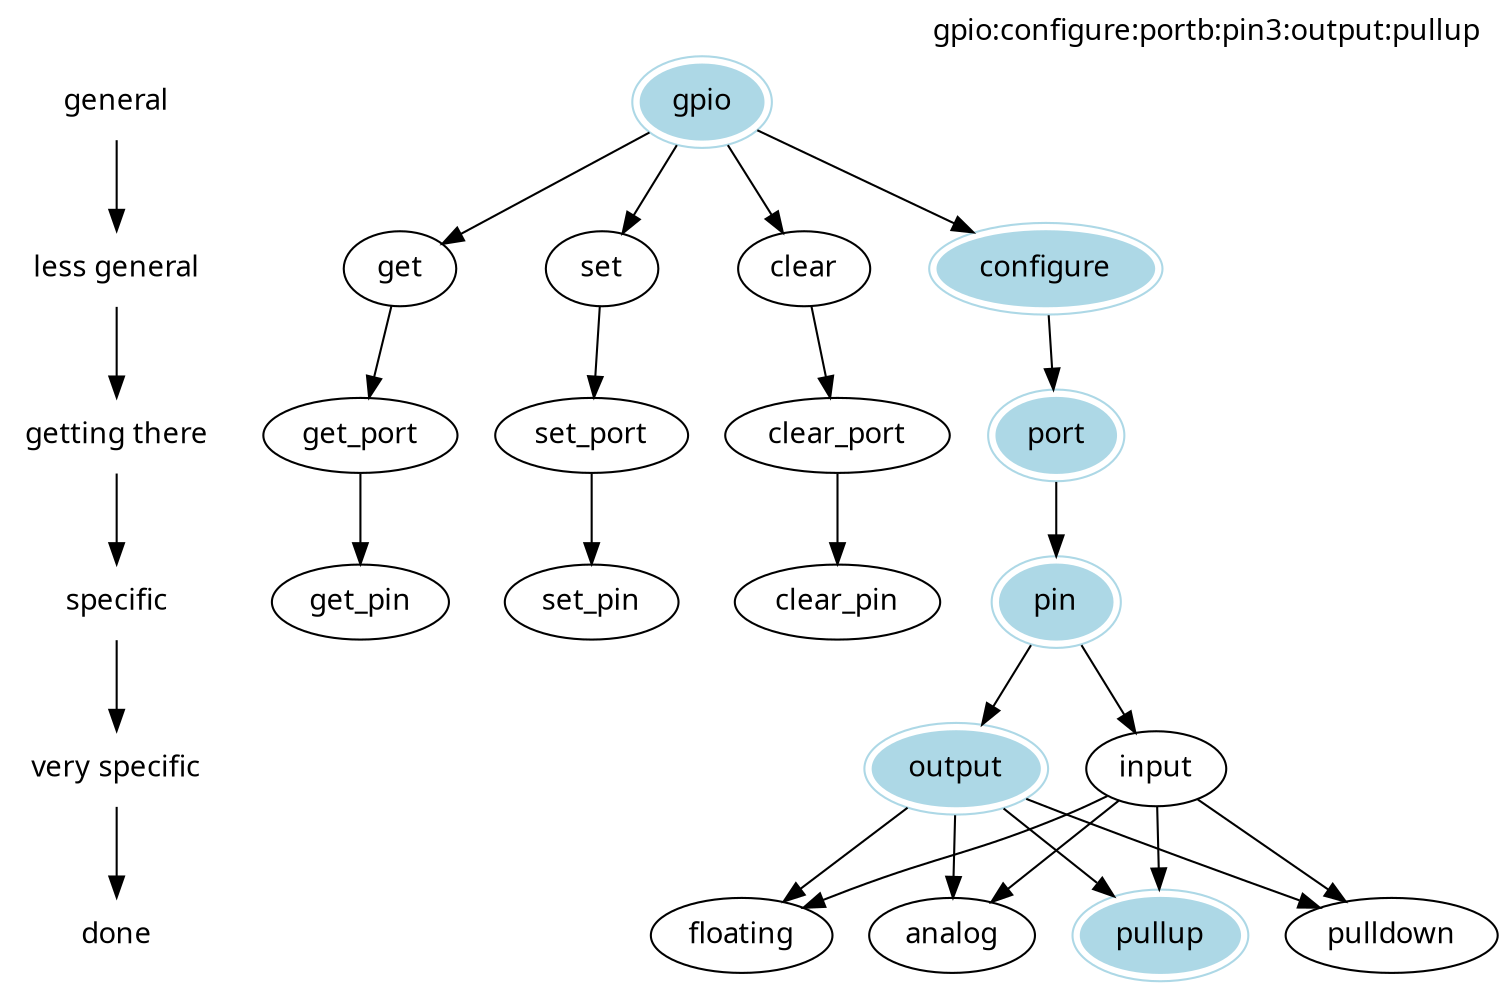 digraph Fetch {
        graph [fontname="lucidasans-bold-14"];
        node [fontname="lucidasans-bold-14"];
	{
		node [shape = plaintext]
		general -> "less general" -> "getting there" -> specific -> "very specific" -> done
	}
	gpio   -> get;
	gpio   -> set;
	gpio   -> clear;
	gpio   -> configure;
	clear -> clear_port;
	clear_port -> clear_pin;
	get -> get_port;
	get_port -> get_pin;
	set -> set_port;
	set_port -> set_pin;
	configure -> port;
	port -> pin;
	pin -> output;	
	pin -> input;	
	output -> pullup;
	output -> pulldown;
	output -> floating;
	output -> analog;
	input -> pullup;
	input -> pulldown;
	input -> floating;
	input -> analog;
	gpio [color=lightblue, peripheries=2, style=filled];
	configure [color=lightblue, peripheries=2, style=filled];
	port [color=lightblue, peripheries=2, style=filled];
	pin [color=lightblue, peripheries=2, style=filled];
	output [color=lightblue, peripheries=2, style=filled];
	pullup [color=lightblue, peripheries=2, style=filled];
	label="gpio:configure:portb:pin3:output:pullup"
  	labelloc=top;
  	labeljust=right;
}
